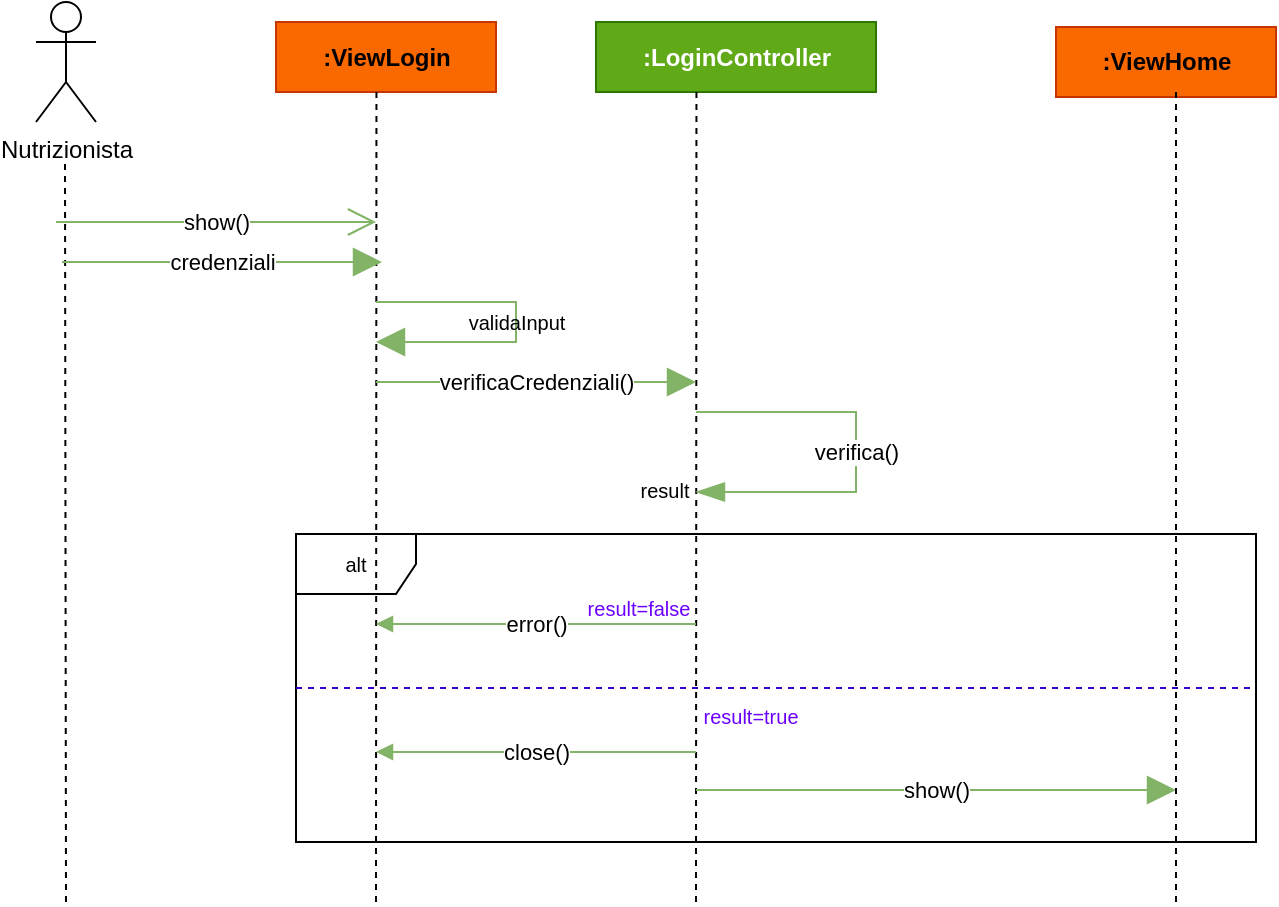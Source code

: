 <mxfile version="18.1.1" type="device"><diagram id="cqDag03rj86sCrA4Sofw" name="Page-1"><mxGraphModel dx="860" dy="473" grid="1" gridSize="10" guides="1" tooltips="1" connect="1" arrows="1" fold="1" page="1" pageScale="1" pageWidth="1169" pageHeight="827" math="0" shadow="0"><root><mxCell id="0"/><mxCell id="1" parent="0"/><mxCell id="RqU8kt0wtrPEhSuhtvrO-9" value="alt" style="shape=umlFrame;whiteSpace=wrap;html=1;fontSize=10;fillColor=none;" parent="1" vertex="1"><mxGeometry x="240" y="376" width="480" height="154" as="geometry"/></mxCell><mxCell id="AUerDSwF4Kn9yLPN4zHk-3" value="Nutrizionista" style="shape=umlActor;verticalLabelPosition=bottom;verticalAlign=top;html=1;outlineConnect=0;" parent="1" vertex="1"><mxGeometry x="110" y="110" width="30" height="60" as="geometry"/></mxCell><mxCell id="AUerDSwF4Kn9yLPN4zHk-4" value="" style="endArrow=none;html=1;rounded=0;dashed=1;" parent="1" edge="1"><mxGeometry width="50" height="50" relative="1" as="geometry"><mxPoint x="125" y="560" as="sourcePoint"/><mxPoint x="124.5" y="190" as="targetPoint"/></mxGeometry></mxCell><mxCell id="AUerDSwF4Kn9yLPN4zHk-5" value="&lt;b&gt;:ViewLogin&lt;/b&gt;" style="html=1;fillColor=#fa6800;fontColor=#000000;strokeColor=#C73500;" parent="1" vertex="1"><mxGeometry x="230" y="120" width="110" height="35" as="geometry"/></mxCell><mxCell id="AUerDSwF4Kn9yLPN4zHk-6" value="" style="endArrow=none;html=1;rounded=0;dashed=1;" parent="1" edge="1"><mxGeometry width="50" height="50" relative="1" as="geometry"><mxPoint x="280" y="560" as="sourcePoint"/><mxPoint x="280.23" y="155" as="targetPoint"/></mxGeometry></mxCell><mxCell id="AUerDSwF4Kn9yLPN4zHk-7" value="show()" style="endArrow=open;endSize=12;html=1;rounded=0;fillColor=#d5e8d4;gradientColor=#97d077;strokeColor=#82b366;" parent="1" edge="1"><mxGeometry width="160" relative="1" as="geometry"><mxPoint x="120.0" y="220" as="sourcePoint"/><mxPoint x="280.0" y="220" as="targetPoint"/></mxGeometry></mxCell><mxCell id="AUerDSwF4Kn9yLPN4zHk-8" value="credenziali" style="endArrow=block;endSize=12;html=1;rounded=0;fillColor=#d5e8d4;gradientColor=#97d077;strokeColor=#82b366;endFill=1;" parent="1" edge="1"><mxGeometry width="160" relative="1" as="geometry"><mxPoint x="123.0" y="240" as="sourcePoint"/><mxPoint x="283.0" y="240" as="targetPoint"/></mxGeometry></mxCell><mxCell id="AUerDSwF4Kn9yLPN4zHk-9" value="&lt;b&gt;:LoginController&lt;/b&gt;" style="html=1;fillColor=#60a917;fontColor=#ffffff;strokeColor=#2D7600;" parent="1" vertex="1"><mxGeometry x="390" y="120" width="140" height="35" as="geometry"/></mxCell><mxCell id="AUerDSwF4Kn9yLPN4zHk-10" value="" style="endArrow=none;html=1;rounded=0;dashed=1;" parent="1" edge="1"><mxGeometry width="50" height="50" relative="1" as="geometry"><mxPoint x="440" y="560" as="sourcePoint"/><mxPoint x="440.23" y="155" as="targetPoint"/></mxGeometry></mxCell><mxCell id="AUerDSwF4Kn9yLPN4zHk-11" value="verificaCredenziali()" style="endArrow=block;endSize=12;html=1;rounded=0;fillColor=#d5e8d4;gradientColor=#97d077;strokeColor=#82b366;endFill=1;" parent="1" edge="1"><mxGeometry width="160" relative="1" as="geometry"><mxPoint x="280.0" y="300" as="sourcePoint"/><mxPoint x="440.0" y="300" as="targetPoint"/></mxGeometry></mxCell><mxCell id="RqU8kt0wtrPEhSuhtvrO-1" value="" style="endArrow=block;endFill=1;endSize=12;html=1;rounded=0;fillColor=#60a917;strokeColor=#82B366;" parent="1" edge="1"><mxGeometry width="160" relative="1" as="geometry"><mxPoint x="280" y="260" as="sourcePoint"/><mxPoint x="280" y="280" as="targetPoint"/><Array as="points"><mxPoint x="350" y="260"/><mxPoint x="350" y="280"/></Array></mxGeometry></mxCell><mxCell id="RqU8kt0wtrPEhSuhtvrO-2" value="&lt;font style=&quot;font-size: 10px;&quot;&gt;validaInput&lt;/font&gt;" style="text;html=1;align=center;verticalAlign=middle;resizable=0;points=[];autosize=1;strokeColor=none;fillColor=none;" parent="1" vertex="1"><mxGeometry x="320" y="260" width="60" height="20" as="geometry"/></mxCell><mxCell id="RqU8kt0wtrPEhSuhtvrO-3" value="verifica()" style="endArrow=blockThin;endSize=12;html=1;rounded=0;fillColor=#d5e8d4;gradientColor=#97d077;strokeColor=#82b366;endFill=1;" parent="1" edge="1"><mxGeometry width="160" relative="1" as="geometry"><mxPoint x="440.0" y="315" as="sourcePoint"/><mxPoint x="440" y="355" as="targetPoint"/><Array as="points"><mxPoint x="520" y="315"/><mxPoint x="520" y="355"/></Array></mxGeometry></mxCell><mxCell id="RqU8kt0wtrPEhSuhtvrO-7" value="result" style="text;html=1;align=center;verticalAlign=middle;resizable=0;points=[];autosize=1;strokeColor=none;fillColor=none;fontSize=10;" parent="1" vertex="1"><mxGeometry x="404" y="344" width="40" height="20" as="geometry"/></mxCell><mxCell id="RqU8kt0wtrPEhSuhtvrO-11" value="error()" style="endArrow=none;endSize=12;html=1;rounded=0;fillColor=#d5e8d4;gradientColor=#97d077;strokeColor=#82b366;endFill=0;startArrow=block;startFill=1;" parent="1" edge="1"><mxGeometry width="160" relative="1" as="geometry"><mxPoint x="280.0" y="421" as="sourcePoint"/><mxPoint x="440.0" y="421" as="targetPoint"/></mxGeometry></mxCell><mxCell id="RqU8kt0wtrPEhSuhtvrO-12" value="&lt;font color=&quot;#6a00ff&quot;&gt;result=false&lt;/font&gt;" style="text;html=1;align=center;verticalAlign=middle;resizable=0;points=[];autosize=1;strokeColor=none;fillColor=none;fontSize=10;" parent="1" vertex="1"><mxGeometry x="376" y="403" width="70" height="20" as="geometry"/></mxCell><mxCell id="RqU8kt0wtrPEhSuhtvrO-13" value="show()" style="endArrow=block;endSize=12;html=1;rounded=0;fillColor=#d5e8d4;gradientColor=#97d077;strokeColor=#82b366;endFill=1;" parent="1" edge="1"><mxGeometry width="160" relative="1" as="geometry"><mxPoint x="440.0" y="504" as="sourcePoint"/><mxPoint x="680" y="504" as="targetPoint"/></mxGeometry></mxCell><mxCell id="RqU8kt0wtrPEhSuhtvrO-15" value="result=true" style="text;html=1;align=center;verticalAlign=middle;resizable=0;points=[];autosize=1;strokeColor=none;fillColor=none;fontSize=10;fontColor=#6A00FF;" parent="1" vertex="1"><mxGeometry x="437" y="457" width="60" height="20" as="geometry"/></mxCell><mxCell id="RqU8kt0wtrPEhSuhtvrO-16" value="&lt;b&gt;:ViewHome&lt;/b&gt;" style="html=1;fillColor=#fa6800;fontColor=#000000;strokeColor=#C73500;" parent="1" vertex="1"><mxGeometry x="620" y="122.5" width="110" height="35" as="geometry"/></mxCell><mxCell id="RqU8kt0wtrPEhSuhtvrO-17" value="" style="endArrow=none;html=1;rounded=0;dashed=1;" parent="1" edge="1"><mxGeometry width="50" height="50" relative="1" as="geometry"><mxPoint x="680" y="560" as="sourcePoint"/><mxPoint x="680" y="155" as="targetPoint"/></mxGeometry></mxCell><mxCell id="RqU8kt0wtrPEhSuhtvrO-18" value="close()" style="endArrow=none;endSize=12;html=1;rounded=0;fillColor=#d5e8d4;gradientColor=#97d077;strokeColor=#82b366;endFill=0;startArrow=block;startFill=1;" parent="1" edge="1"><mxGeometry width="160" relative="1" as="geometry"><mxPoint x="280.0" y="485" as="sourcePoint"/><mxPoint x="440.0" y="485" as="targetPoint"/></mxGeometry></mxCell><mxCell id="RqU8kt0wtrPEhSuhtvrO-19" value="" style="endArrow=none;endSize=12;html=1;rounded=0;fillColor=#6a00ff;strokeColor=#3700CC;endFill=0;dashed=1;" parent="1" edge="1"><mxGeometry width="160" relative="1" as="geometry"><mxPoint x="240" y="453" as="sourcePoint"/><mxPoint x="720" y="453" as="targetPoint"/></mxGeometry></mxCell></root></mxGraphModel></diagram></mxfile>